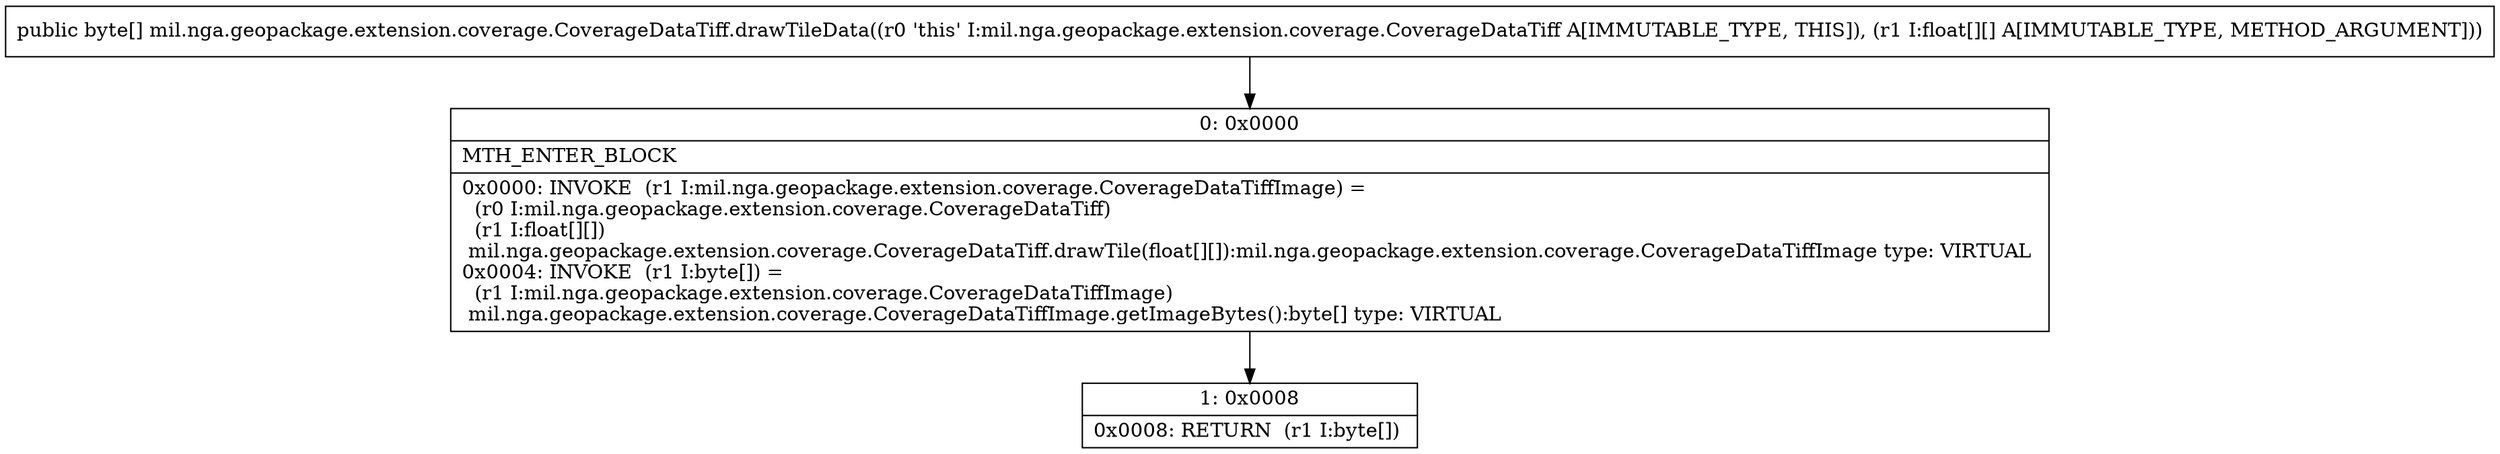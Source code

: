 digraph "CFG formil.nga.geopackage.extension.coverage.CoverageDataTiff.drawTileData([[F)[B" {
Node_0 [shape=record,label="{0\:\ 0x0000|MTH_ENTER_BLOCK\l|0x0000: INVOKE  (r1 I:mil.nga.geopackage.extension.coverage.CoverageDataTiffImage) = \l  (r0 I:mil.nga.geopackage.extension.coverage.CoverageDataTiff)\l  (r1 I:float[][])\l mil.nga.geopackage.extension.coverage.CoverageDataTiff.drawTile(float[][]):mil.nga.geopackage.extension.coverage.CoverageDataTiffImage type: VIRTUAL \l0x0004: INVOKE  (r1 I:byte[]) = \l  (r1 I:mil.nga.geopackage.extension.coverage.CoverageDataTiffImage)\l mil.nga.geopackage.extension.coverage.CoverageDataTiffImage.getImageBytes():byte[] type: VIRTUAL \l}"];
Node_1 [shape=record,label="{1\:\ 0x0008|0x0008: RETURN  (r1 I:byte[]) \l}"];
MethodNode[shape=record,label="{public byte[] mil.nga.geopackage.extension.coverage.CoverageDataTiff.drawTileData((r0 'this' I:mil.nga.geopackage.extension.coverage.CoverageDataTiff A[IMMUTABLE_TYPE, THIS]), (r1 I:float[][] A[IMMUTABLE_TYPE, METHOD_ARGUMENT])) }"];
MethodNode -> Node_0;
Node_0 -> Node_1;
}

